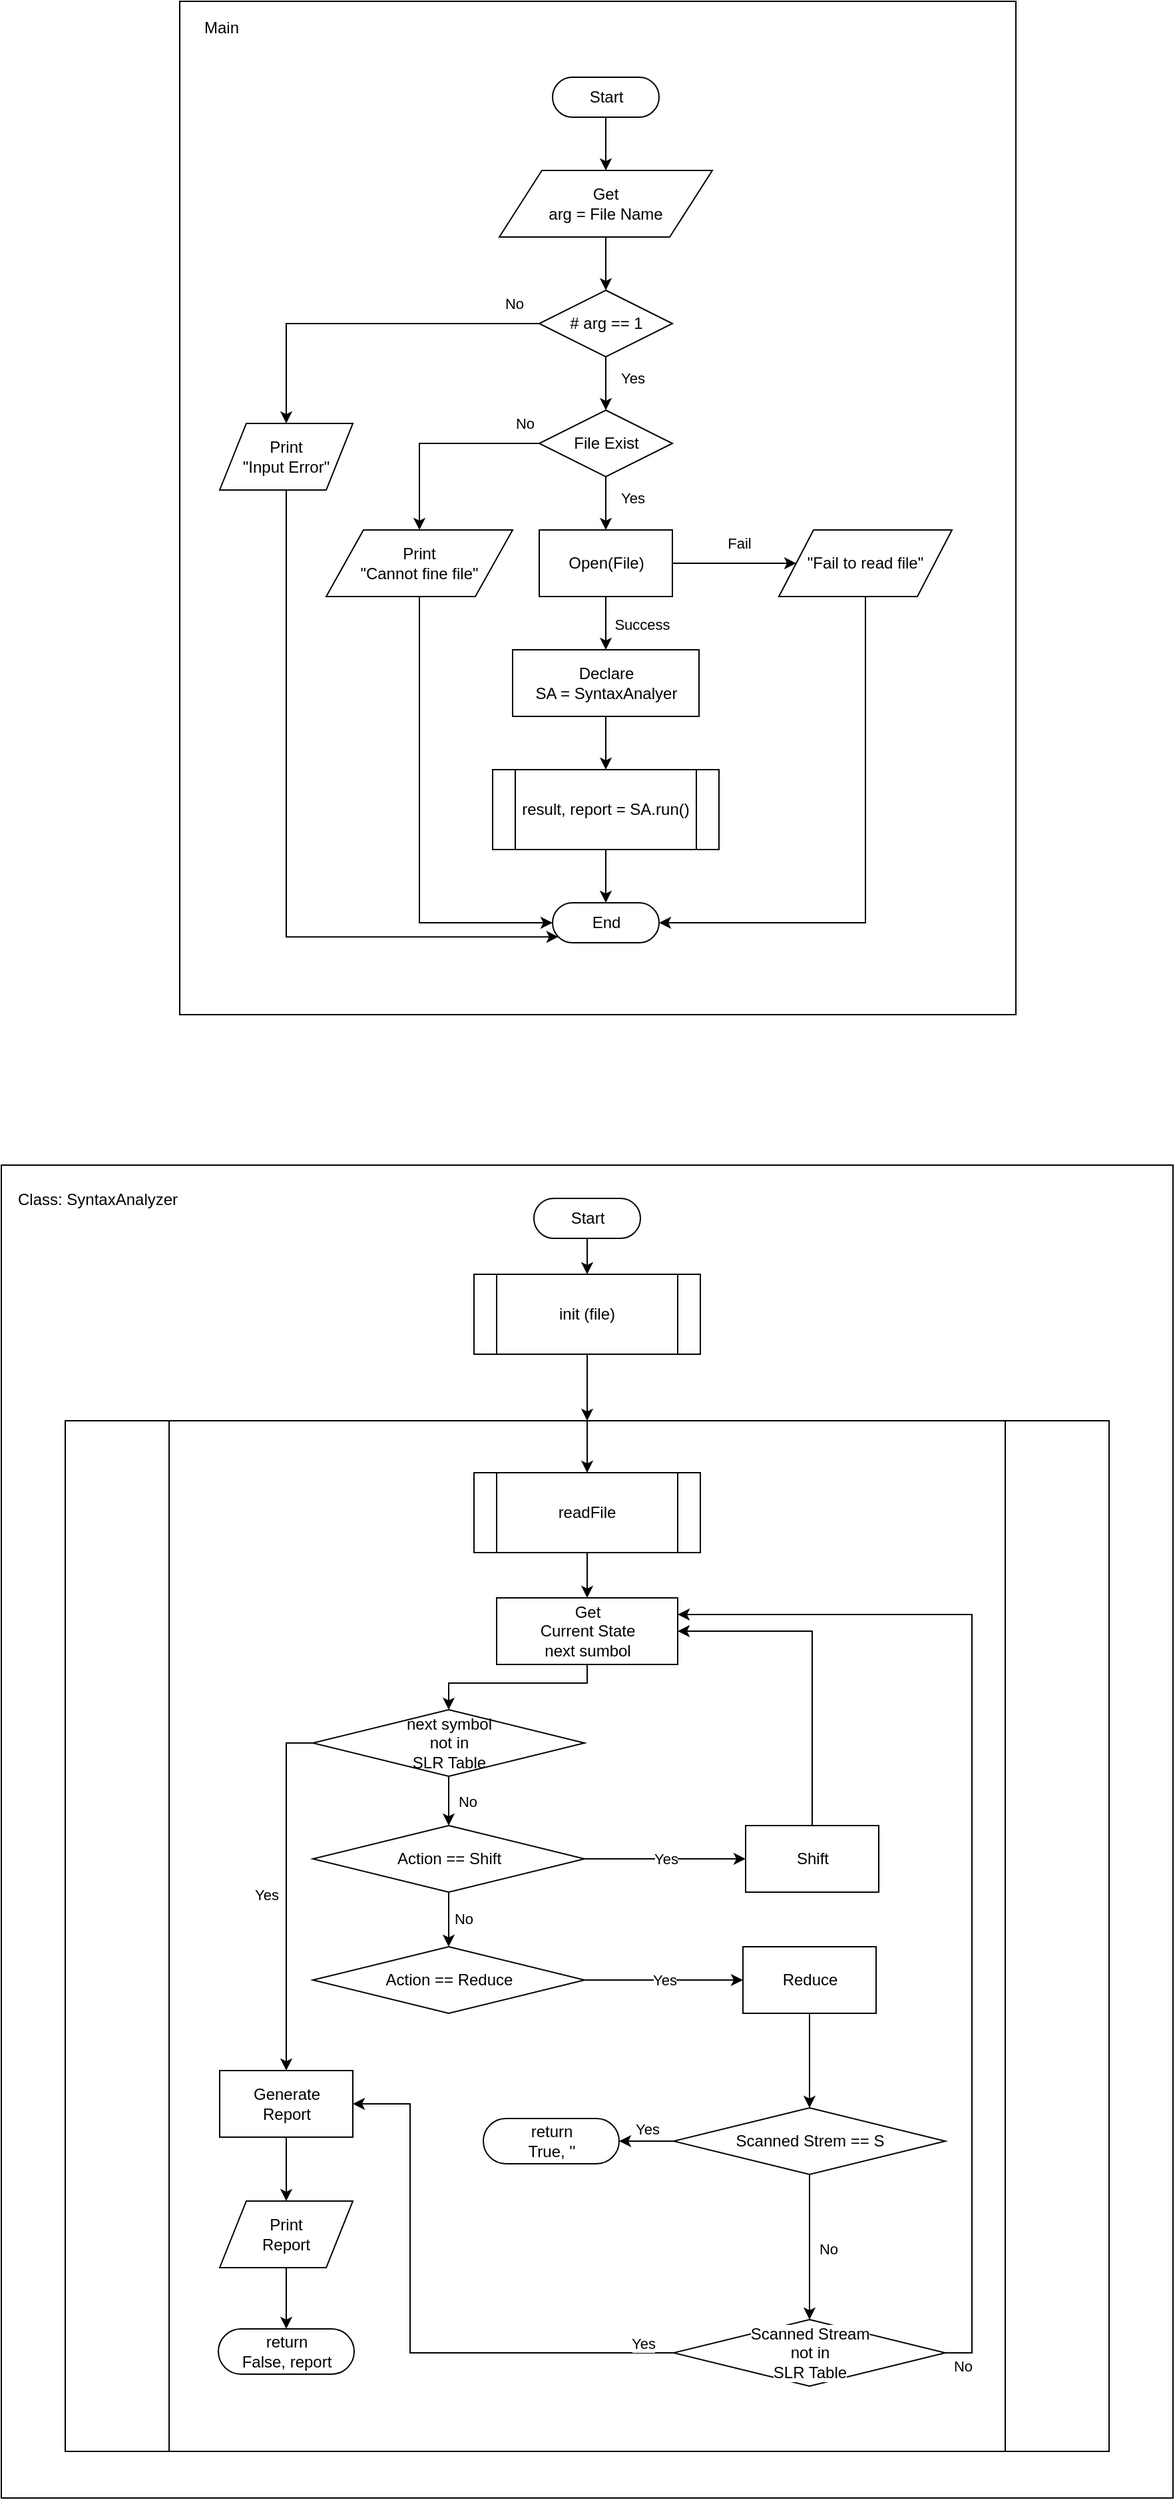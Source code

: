 <mxfile version="13.3.5" type="device"><diagram id="C5RBs43oDa-KdzZeNtuy" name="Page-1"><mxGraphModel dx="2777" dy="1245" grid="0" gridSize="10" guides="1" tooltips="1" connect="1" arrows="1" fold="1" page="0" pageScale="1" pageWidth="827" pageHeight="1169" math="0" shadow="0"><root><mxCell id="WIyWlLk6GJQsqaUBKTNV-0"/><mxCell id="WIyWlLk6GJQsqaUBKTNV-1" parent="WIyWlLk6GJQsqaUBKTNV-0"/><mxCell id="gfyrkZqWrEhR2Xw3BQQO-45" value="" style="html=1;dashed=0;whitespace=wrap;" vertex="1" parent="WIyWlLk6GJQsqaUBKTNV-1"><mxGeometry x="-114" y="957" width="880" height="1001" as="geometry"/></mxCell><mxCell id="gfyrkZqWrEhR2Xw3BQQO-48" value="" style="shape=process;whiteSpace=wrap;html=1;backgroundOutline=1;" vertex="1" parent="WIyWlLk6GJQsqaUBKTNV-1"><mxGeometry x="-66" y="1149" width="784" height="774" as="geometry"/></mxCell><mxCell id="gfyrkZqWrEhR2Xw3BQQO-42" value="" style="html=1;dashed=0;whitespace=wrap;" vertex="1" parent="WIyWlLk6GJQsqaUBKTNV-1"><mxGeometry x="20" y="83" width="628" height="761" as="geometry"/></mxCell><mxCell id="gfyrkZqWrEhR2Xw3BQQO-11" value="Yes" style="edgeStyle=orthogonalEdgeStyle;rounded=0;orthogonalLoop=1;jettySize=auto;html=1;exitX=0.5;exitY=1;exitDx=0;exitDy=0;entryX=0.5;entryY=0;entryDx=0;entryDy=0;" edge="1" parent="WIyWlLk6GJQsqaUBKTNV-1" source="gfyrkZqWrEhR2Xw3BQQO-18" target="gfyrkZqWrEhR2Xw3BQQO-31"><mxGeometry x="-0.2" y="20" relative="1" as="geometry"><mxPoint x="740" y="480" as="sourcePoint"/><mxPoint x="250" y="370" as="targetPoint"/><mxPoint as="offset"/></mxGeometry></mxCell><mxCell id="gfyrkZqWrEhR2Xw3BQQO-40" style="edgeStyle=orthogonalEdgeStyle;rounded=0;orthogonalLoop=1;jettySize=auto;html=1;exitX=0.5;exitY=1;exitDx=0;exitDy=0;entryX=0.5;entryY=0;entryDx=0;entryDy=0;" edge="1" parent="WIyWlLk6GJQsqaUBKTNV-1" source="gfyrkZqWrEhR2Xw3BQQO-13" target="gfyrkZqWrEhR2Xw3BQQO-39"><mxGeometry relative="1" as="geometry"/></mxCell><mxCell id="gfyrkZqWrEhR2Xw3BQQO-13" value="Declare&lt;br&gt;SA = SyntaxAnalyer" style="html=1;dashed=0;whitespace=wrap;" vertex="1" parent="WIyWlLk6GJQsqaUBKTNV-1"><mxGeometry x="270" y="570" width="140" height="50" as="geometry"/></mxCell><mxCell id="gfyrkZqWrEhR2Xw3BQQO-20" style="edgeStyle=orthogonalEdgeStyle;rounded=0;orthogonalLoop=1;jettySize=auto;html=1;exitX=0.5;exitY=1;exitDx=0;exitDy=0;entryX=0.5;entryY=0;entryDx=0;entryDy=0;" edge="1" parent="WIyWlLk6GJQsqaUBKTNV-1" source="gfyrkZqWrEhR2Xw3BQQO-14" target="gfyrkZqWrEhR2Xw3BQQO-17"><mxGeometry relative="1" as="geometry"/></mxCell><mxCell id="gfyrkZqWrEhR2Xw3BQQO-14" value="Get&lt;br&gt;arg = File Name" style="shape=parallelogram;perimeter=parallelogramPerimeter;whiteSpace=wrap;html=1;dashed=0;" vertex="1" parent="WIyWlLk6GJQsqaUBKTNV-1"><mxGeometry x="260" y="210" width="160" height="50" as="geometry"/></mxCell><mxCell id="gfyrkZqWrEhR2Xw3BQQO-16" style="edgeStyle=orthogonalEdgeStyle;rounded=0;orthogonalLoop=1;jettySize=auto;html=1;exitX=0.5;exitY=0.5;exitDx=0;exitDy=15;exitPerimeter=0;entryX=0.5;entryY=0;entryDx=0;entryDy=0;" edge="1" parent="WIyWlLk6GJQsqaUBKTNV-1" source="gfyrkZqWrEhR2Xw3BQQO-15" target="gfyrkZqWrEhR2Xw3BQQO-14"><mxGeometry relative="1" as="geometry"/></mxCell><mxCell id="gfyrkZqWrEhR2Xw3BQQO-15" value="Start" style="html=1;dashed=0;whitespace=wrap;shape=mxgraph.dfd.start" vertex="1" parent="WIyWlLk6GJQsqaUBKTNV-1"><mxGeometry x="300" y="140" width="80" height="30" as="geometry"/></mxCell><mxCell id="gfyrkZqWrEhR2Xw3BQQO-21" value="Yes" style="edgeStyle=orthogonalEdgeStyle;rounded=0;orthogonalLoop=1;jettySize=auto;html=1;exitX=0.5;exitY=1;exitDx=0;exitDy=0;entryX=0.5;entryY=0;entryDx=0;entryDy=0;" edge="1" parent="WIyWlLk6GJQsqaUBKTNV-1" source="gfyrkZqWrEhR2Xw3BQQO-17" target="gfyrkZqWrEhR2Xw3BQQO-18"><mxGeometry x="-0.2" y="20" relative="1" as="geometry"><mxPoint as="offset"/></mxGeometry></mxCell><mxCell id="gfyrkZqWrEhR2Xw3BQQO-24" value="No" style="edgeStyle=orthogonalEdgeStyle;rounded=0;orthogonalLoop=1;jettySize=auto;html=1;exitX=0;exitY=0.5;exitDx=0;exitDy=0;" edge="1" parent="WIyWlLk6GJQsqaUBKTNV-1" source="gfyrkZqWrEhR2Xw3BQQO-17" target="gfyrkZqWrEhR2Xw3BQQO-23"><mxGeometry x="-0.855" y="-15" relative="1" as="geometry"><mxPoint as="offset"/></mxGeometry></mxCell><mxCell id="gfyrkZqWrEhR2Xw3BQQO-17" value="# arg == 1" style="shape=rhombus;html=1;dashed=0;whitespace=wrap;perimeter=rhombusPerimeter;" vertex="1" parent="WIyWlLk6GJQsqaUBKTNV-1"><mxGeometry x="290" y="300" width="100" height="50" as="geometry"/></mxCell><mxCell id="gfyrkZqWrEhR2Xw3BQQO-26" value="No" style="edgeStyle=orthogonalEdgeStyle;rounded=0;orthogonalLoop=1;jettySize=auto;html=1;exitX=0;exitY=0.5;exitDx=0;exitDy=0;entryX=0.5;entryY=0;entryDx=0;entryDy=0;" edge="1" parent="WIyWlLk6GJQsqaUBKTNV-1" source="gfyrkZqWrEhR2Xw3BQQO-18" target="gfyrkZqWrEhR2Xw3BQQO-28"><mxGeometry x="-0.871" y="-15" relative="1" as="geometry"><mxPoint x="215" y="490" as="targetPoint"/><mxPoint x="-1" as="offset"/></mxGeometry></mxCell><mxCell id="gfyrkZqWrEhR2Xw3BQQO-18" value="File Exist" style="shape=rhombus;html=1;dashed=0;whitespace=wrap;perimeter=rhombusPerimeter;" vertex="1" parent="WIyWlLk6GJQsqaUBKTNV-1"><mxGeometry x="290" y="390" width="100" height="50" as="geometry"/></mxCell><mxCell id="gfyrkZqWrEhR2Xw3BQQO-22" value="End" style="html=1;dashed=0;whitespace=wrap;shape=mxgraph.dfd.start" vertex="1" parent="WIyWlLk6GJQsqaUBKTNV-1"><mxGeometry x="300" y="760" width="80" height="30" as="geometry"/></mxCell><mxCell id="gfyrkZqWrEhR2Xw3BQQO-35" style="edgeStyle=orthogonalEdgeStyle;rounded=0;orthogonalLoop=1;jettySize=auto;html=1;exitX=0.5;exitY=1;exitDx=0;exitDy=0;entryX=0;entryY=0;entryDx=4.395;entryDy=25.605;entryPerimeter=0;" edge="1" parent="WIyWlLk6GJQsqaUBKTNV-1" source="gfyrkZqWrEhR2Xw3BQQO-23" target="gfyrkZqWrEhR2Xw3BQQO-22"><mxGeometry relative="1" as="geometry"><Array as="points"><mxPoint x="100" y="786"/></Array></mxGeometry></mxCell><mxCell id="gfyrkZqWrEhR2Xw3BQQO-23" value="Print&lt;br&gt;&quot;Input Error&quot;" style="shape=parallelogram;perimeter=parallelogramPerimeter;whiteSpace=wrap;html=1;dashed=0;" vertex="1" parent="WIyWlLk6GJQsqaUBKTNV-1"><mxGeometry x="50" y="400" width="100" height="50" as="geometry"/></mxCell><mxCell id="gfyrkZqWrEhR2Xw3BQQO-33" style="edgeStyle=orthogonalEdgeStyle;rounded=0;orthogonalLoop=1;jettySize=auto;html=1;exitX=0.5;exitY=1;exitDx=0;exitDy=0;entryX=1;entryY=0.5;entryDx=0;entryDy=0;entryPerimeter=0;" edge="1" parent="WIyWlLk6GJQsqaUBKTNV-1" source="gfyrkZqWrEhR2Xw3BQQO-27" target="gfyrkZqWrEhR2Xw3BQQO-22"><mxGeometry relative="1" as="geometry"/></mxCell><mxCell id="gfyrkZqWrEhR2Xw3BQQO-27" value="&quot;Fail to read file&quot;" style="shape=parallelogram;perimeter=parallelogramPerimeter;whiteSpace=wrap;html=1;dashed=0;" vertex="1" parent="WIyWlLk6GJQsqaUBKTNV-1"><mxGeometry x="470" y="480" width="130" height="50" as="geometry"/></mxCell><mxCell id="gfyrkZqWrEhR2Xw3BQQO-34" style="edgeStyle=orthogonalEdgeStyle;rounded=0;orthogonalLoop=1;jettySize=auto;html=1;exitX=0.5;exitY=1;exitDx=0;exitDy=0;entryX=0;entryY=0.5;entryDx=0;entryDy=0;entryPerimeter=0;" edge="1" parent="WIyWlLk6GJQsqaUBKTNV-1" source="gfyrkZqWrEhR2Xw3BQQO-28" target="gfyrkZqWrEhR2Xw3BQQO-22"><mxGeometry relative="1" as="geometry"/></mxCell><mxCell id="gfyrkZqWrEhR2Xw3BQQO-28" value="Print&lt;br&gt;&quot;Cannot fine file&quot;" style="shape=parallelogram;perimeter=parallelogramPerimeter;whiteSpace=wrap;html=1;dashed=0;" vertex="1" parent="WIyWlLk6GJQsqaUBKTNV-1"><mxGeometry x="130" y="480" width="140" height="50" as="geometry"/></mxCell><mxCell id="gfyrkZqWrEhR2Xw3BQQO-32" value="Fail" style="edgeStyle=orthogonalEdgeStyle;rounded=0;orthogonalLoop=1;jettySize=auto;html=1;exitX=1;exitY=0.5;exitDx=0;exitDy=0;" edge="1" parent="WIyWlLk6GJQsqaUBKTNV-1" source="gfyrkZqWrEhR2Xw3BQQO-31" target="gfyrkZqWrEhR2Xw3BQQO-27"><mxGeometry x="0.075" y="15" relative="1" as="geometry"><mxPoint as="offset"/></mxGeometry></mxCell><mxCell id="gfyrkZqWrEhR2Xw3BQQO-36" value="Success" style="edgeStyle=orthogonalEdgeStyle;rounded=0;orthogonalLoop=1;jettySize=auto;html=1;exitX=0.5;exitY=1;exitDx=0;exitDy=0;entryX=0.5;entryY=0;entryDx=0;entryDy=0;" edge="1" parent="WIyWlLk6GJQsqaUBKTNV-1" source="gfyrkZqWrEhR2Xw3BQQO-31" target="gfyrkZqWrEhR2Xw3BQQO-13"><mxGeometry x="0.05" y="27" relative="1" as="geometry"><mxPoint as="offset"/></mxGeometry></mxCell><mxCell id="gfyrkZqWrEhR2Xw3BQQO-31" value="Open(File)" style="html=1;dashed=0;whitespace=wrap;" vertex="1" parent="WIyWlLk6GJQsqaUBKTNV-1"><mxGeometry x="290" y="480" width="100" height="50" as="geometry"/></mxCell><mxCell id="gfyrkZqWrEhR2Xw3BQQO-41" style="edgeStyle=orthogonalEdgeStyle;rounded=0;orthogonalLoop=1;jettySize=auto;html=1;exitX=0.5;exitY=1;exitDx=0;exitDy=0;entryX=0.5;entryY=0.5;entryDx=0;entryDy=-15;entryPerimeter=0;" edge="1" parent="WIyWlLk6GJQsqaUBKTNV-1" source="gfyrkZqWrEhR2Xw3BQQO-39" target="gfyrkZqWrEhR2Xw3BQQO-22"><mxGeometry relative="1" as="geometry"/></mxCell><mxCell id="gfyrkZqWrEhR2Xw3BQQO-39" value="result, report = SA.run()" style="shape=process;whiteSpace=wrap;html=1;backgroundOutline=1;" vertex="1" parent="WIyWlLk6GJQsqaUBKTNV-1"><mxGeometry x="255" y="660" width="170" height="60" as="geometry"/></mxCell><mxCell id="gfyrkZqWrEhR2Xw3BQQO-43" value="Main" style="text;html=1;align=center;verticalAlign=middle;resizable=0;points=[];autosize=1;" vertex="1" parent="WIyWlLk6GJQsqaUBKTNV-1"><mxGeometry x="33" y="94" width="36" height="18" as="geometry"/></mxCell><mxCell id="gfyrkZqWrEhR2Xw3BQQO-49" style="edgeStyle=orthogonalEdgeStyle;rounded=0;orthogonalLoop=1;jettySize=auto;html=1;exitX=0.5;exitY=0.5;exitDx=0;exitDy=15;exitPerimeter=0;entryX=0.5;entryY=0;entryDx=0;entryDy=0;" edge="1" parent="WIyWlLk6GJQsqaUBKTNV-1" source="gfyrkZqWrEhR2Xw3BQQO-46" target="gfyrkZqWrEhR2Xw3BQQO-47"><mxGeometry relative="1" as="geometry"/></mxCell><mxCell id="gfyrkZqWrEhR2Xw3BQQO-46" value="Start" style="html=1;dashed=0;whitespace=wrap;shape=mxgraph.dfd.start" vertex="1" parent="WIyWlLk6GJQsqaUBKTNV-1"><mxGeometry x="286" y="982" width="80" height="30" as="geometry"/></mxCell><mxCell id="gfyrkZqWrEhR2Xw3BQQO-50" style="edgeStyle=orthogonalEdgeStyle;rounded=0;orthogonalLoop=1;jettySize=auto;html=1;exitX=0.5;exitY=1;exitDx=0;exitDy=0;entryX=0.5;entryY=0;entryDx=0;entryDy=0;" edge="1" parent="WIyWlLk6GJQsqaUBKTNV-1" source="gfyrkZqWrEhR2Xw3BQQO-47" target="gfyrkZqWrEhR2Xw3BQQO-48"><mxGeometry relative="1" as="geometry"/></mxCell><mxCell id="gfyrkZqWrEhR2Xw3BQQO-47" value="init (file)" style="shape=process;whiteSpace=wrap;html=1;backgroundOutline=1;" vertex="1" parent="WIyWlLk6GJQsqaUBKTNV-1"><mxGeometry x="241" y="1039" width="170" height="60" as="geometry"/></mxCell><mxCell id="gfyrkZqWrEhR2Xw3BQQO-52" style="edgeStyle=orthogonalEdgeStyle;rounded=0;orthogonalLoop=1;jettySize=auto;html=1;exitX=0.5;exitY=0;exitDx=0;exitDy=0;entryX=0.5;entryY=0;entryDx=0;entryDy=0;" edge="1" parent="WIyWlLk6GJQsqaUBKTNV-1" source="gfyrkZqWrEhR2Xw3BQQO-48" target="gfyrkZqWrEhR2Xw3BQQO-51"><mxGeometry relative="1" as="geometry"/></mxCell><mxCell id="gfyrkZqWrEhR2Xw3BQQO-54" style="edgeStyle=orthogonalEdgeStyle;rounded=0;orthogonalLoop=1;jettySize=auto;html=1;exitX=0.5;exitY=1;exitDx=0;exitDy=0;entryX=0.5;entryY=0;entryDx=0;entryDy=0;" edge="1" parent="WIyWlLk6GJQsqaUBKTNV-1" source="gfyrkZqWrEhR2Xw3BQQO-51" target="gfyrkZqWrEhR2Xw3BQQO-53"><mxGeometry relative="1" as="geometry"/></mxCell><mxCell id="gfyrkZqWrEhR2Xw3BQQO-51" value="readFile" style="shape=process;whiteSpace=wrap;html=1;backgroundOutline=1;" vertex="1" parent="WIyWlLk6GJQsqaUBKTNV-1"><mxGeometry x="241" y="1188" width="170" height="60" as="geometry"/></mxCell><mxCell id="gfyrkZqWrEhR2Xw3BQQO-56" style="edgeStyle=orthogonalEdgeStyle;rounded=0;orthogonalLoop=1;jettySize=auto;html=1;exitX=0.5;exitY=1;exitDx=0;exitDy=0;entryX=0.5;entryY=0;entryDx=0;entryDy=0;" edge="1" parent="WIyWlLk6GJQsqaUBKTNV-1" source="gfyrkZqWrEhR2Xw3BQQO-53" target="gfyrkZqWrEhR2Xw3BQQO-55"><mxGeometry relative="1" as="geometry"><Array as="points"><mxPoint x="326" y="1346"/><mxPoint x="222" y="1346"/></Array></mxGeometry></mxCell><mxCell id="gfyrkZqWrEhR2Xw3BQQO-53" value="Get&lt;br&gt;Current State&lt;br&gt;next sumbol" style="html=1;dashed=0;whitespace=wrap;" vertex="1" parent="WIyWlLk6GJQsqaUBKTNV-1"><mxGeometry x="258" y="1282" width="136" height="50" as="geometry"/></mxCell><mxCell id="gfyrkZqWrEhR2Xw3BQQO-60" value="No" style="edgeStyle=orthogonalEdgeStyle;rounded=0;orthogonalLoop=1;jettySize=auto;html=1;exitX=0.5;exitY=1;exitDx=0;exitDy=0;entryX=0.5;entryY=0;entryDx=0;entryDy=0;" edge="1" parent="WIyWlLk6GJQsqaUBKTNV-1" source="gfyrkZqWrEhR2Xw3BQQO-55" target="gfyrkZqWrEhR2Xw3BQQO-58"><mxGeometry x="0.027" y="14" relative="1" as="geometry"><mxPoint as="offset"/></mxGeometry></mxCell><mxCell id="gfyrkZqWrEhR2Xw3BQQO-67" value="Yes" style="edgeStyle=orthogonalEdgeStyle;rounded=0;orthogonalLoop=1;jettySize=auto;html=1;exitX=0;exitY=0.5;exitDx=0;exitDy=0;" edge="1" parent="WIyWlLk6GJQsqaUBKTNV-1" source="gfyrkZqWrEhR2Xw3BQQO-55" target="gfyrkZqWrEhR2Xw3BQQO-63"><mxGeometry x="0.002" y="-15" relative="1" as="geometry"><mxPoint as="offset"/></mxGeometry></mxCell><mxCell id="gfyrkZqWrEhR2Xw3BQQO-55" value="next symbol &lt;br&gt;not in&lt;br&gt;SLR Table" style="shape=rhombus;html=1;dashed=0;whitespace=wrap;perimeter=rhombusPerimeter;" vertex="1" parent="WIyWlLk6GJQsqaUBKTNV-1"><mxGeometry x="120" y="1366" width="204" height="50" as="geometry"/></mxCell><mxCell id="gfyrkZqWrEhR2Xw3BQQO-57" value="return&lt;br&gt;False, report" style="html=1;dashed=0;whitespace=wrap;shape=mxgraph.dfd.start" vertex="1" parent="WIyWlLk6GJQsqaUBKTNV-1"><mxGeometry x="49" y="1831" width="102" height="34" as="geometry"/></mxCell><mxCell id="gfyrkZqWrEhR2Xw3BQQO-68" value="No" style="edgeStyle=orthogonalEdgeStyle;rounded=0;orthogonalLoop=1;jettySize=auto;html=1;exitX=0.5;exitY=1;exitDx=0;exitDy=0;entryX=0.5;entryY=0;entryDx=0;entryDy=0;" edge="1" parent="WIyWlLk6GJQsqaUBKTNV-1" source="gfyrkZqWrEhR2Xw3BQQO-58" target="gfyrkZqWrEhR2Xw3BQQO-59"><mxGeometry x="-0.024" y="11" relative="1" as="geometry"><mxPoint as="offset"/></mxGeometry></mxCell><mxCell id="gfyrkZqWrEhR2Xw3BQQO-70" value="Yes" style="edgeStyle=orthogonalEdgeStyle;rounded=0;orthogonalLoop=1;jettySize=auto;html=1;exitX=1;exitY=0.5;exitDx=0;exitDy=0;entryX=0;entryY=0.5;entryDx=0;entryDy=0;" edge="1" parent="WIyWlLk6GJQsqaUBKTNV-1" source="gfyrkZqWrEhR2Xw3BQQO-58" target="gfyrkZqWrEhR2Xw3BQQO-69"><mxGeometry relative="1" as="geometry"/></mxCell><mxCell id="gfyrkZqWrEhR2Xw3BQQO-58" value="Action == Shift" style="shape=rhombus;html=1;dashed=0;whitespace=wrap;perimeter=rhombusPerimeter;" vertex="1" parent="WIyWlLk6GJQsqaUBKTNV-1"><mxGeometry x="120" y="1453" width="204" height="50" as="geometry"/></mxCell><mxCell id="gfyrkZqWrEhR2Xw3BQQO-73" value="Yes" style="edgeStyle=orthogonalEdgeStyle;rounded=0;orthogonalLoop=1;jettySize=auto;html=1;exitX=1;exitY=0.5;exitDx=0;exitDy=0;entryX=0;entryY=0.5;entryDx=0;entryDy=0;" edge="1" parent="WIyWlLk6GJQsqaUBKTNV-1" source="gfyrkZqWrEhR2Xw3BQQO-59" target="gfyrkZqWrEhR2Xw3BQQO-72"><mxGeometry relative="1" as="geometry"/></mxCell><mxCell id="gfyrkZqWrEhR2Xw3BQQO-59" value="Action == Reduce" style="shape=rhombus;html=1;dashed=0;whitespace=wrap;perimeter=rhombusPerimeter;" vertex="1" parent="WIyWlLk6GJQsqaUBKTNV-1"><mxGeometry x="120" y="1544" width="204" height="50" as="geometry"/></mxCell><mxCell id="gfyrkZqWrEhR2Xw3BQQO-65" style="edgeStyle=orthogonalEdgeStyle;rounded=0;orthogonalLoop=1;jettySize=auto;html=1;exitX=0.5;exitY=1;exitDx=0;exitDy=0;" edge="1" parent="WIyWlLk6GJQsqaUBKTNV-1" source="gfyrkZqWrEhR2Xw3BQQO-63" target="gfyrkZqWrEhR2Xw3BQQO-64"><mxGeometry relative="1" as="geometry"/></mxCell><mxCell id="gfyrkZqWrEhR2Xw3BQQO-63" value="Generate&lt;br&gt;Report" style="html=1;dashed=0;whitespace=wrap;" vertex="1" parent="WIyWlLk6GJQsqaUBKTNV-1"><mxGeometry x="50" y="1637" width="100" height="50" as="geometry"/></mxCell><mxCell id="gfyrkZqWrEhR2Xw3BQQO-66" style="edgeStyle=orthogonalEdgeStyle;rounded=0;orthogonalLoop=1;jettySize=auto;html=1;exitX=0.5;exitY=1;exitDx=0;exitDy=0;entryX=0.5;entryY=0.5;entryDx=0;entryDy=-17;entryPerimeter=0;" edge="1" parent="WIyWlLk6GJQsqaUBKTNV-1" source="gfyrkZqWrEhR2Xw3BQQO-64" target="gfyrkZqWrEhR2Xw3BQQO-57"><mxGeometry relative="1" as="geometry"/></mxCell><mxCell id="gfyrkZqWrEhR2Xw3BQQO-64" value="Print&lt;br&gt;Report" style="shape=parallelogram;perimeter=parallelogramPerimeter;whiteSpace=wrap;html=1;dashed=0;" vertex="1" parent="WIyWlLk6GJQsqaUBKTNV-1"><mxGeometry x="50" y="1735" width="100" height="50" as="geometry"/></mxCell><mxCell id="gfyrkZqWrEhR2Xw3BQQO-71" style="edgeStyle=orthogonalEdgeStyle;rounded=0;orthogonalLoop=1;jettySize=auto;html=1;exitX=0.5;exitY=0;exitDx=0;exitDy=0;entryX=1;entryY=0.5;entryDx=0;entryDy=0;" edge="1" parent="WIyWlLk6GJQsqaUBKTNV-1" source="gfyrkZqWrEhR2Xw3BQQO-69" target="gfyrkZqWrEhR2Xw3BQQO-53"><mxGeometry relative="1" as="geometry"/></mxCell><mxCell id="gfyrkZqWrEhR2Xw3BQQO-69" value="Shift" style="html=1;dashed=0;whitespace=wrap;" vertex="1" parent="WIyWlLk6GJQsqaUBKTNV-1"><mxGeometry x="445" y="1453" width="100" height="50" as="geometry"/></mxCell><mxCell id="gfyrkZqWrEhR2Xw3BQQO-83" style="edgeStyle=orthogonalEdgeStyle;rounded=0;orthogonalLoop=1;jettySize=auto;html=1;exitX=0.5;exitY=1;exitDx=0;exitDy=0;entryX=0.5;entryY=0;entryDx=0;entryDy=0;" edge="1" parent="WIyWlLk6GJQsqaUBKTNV-1" source="gfyrkZqWrEhR2Xw3BQQO-72" target="gfyrkZqWrEhR2Xw3BQQO-76"><mxGeometry relative="1" as="geometry"/></mxCell><mxCell id="gfyrkZqWrEhR2Xw3BQQO-72" value="Reduce" style="html=1;dashed=0;whitespace=wrap;" vertex="1" parent="WIyWlLk6GJQsqaUBKTNV-1"><mxGeometry x="443" y="1544" width="100" height="50" as="geometry"/></mxCell><mxCell id="gfyrkZqWrEhR2Xw3BQQO-86" value="No" style="edgeStyle=orthogonalEdgeStyle;rounded=0;orthogonalLoop=1;jettySize=auto;html=1;exitX=1;exitY=0.5;exitDx=0;exitDy=0;entryX=1;entryY=0.25;entryDx=0;entryDy=0;" edge="1" parent="WIyWlLk6GJQsqaUBKTNV-1" source="gfyrkZqWrEhR2Xw3BQQO-75" target="gfyrkZqWrEhR2Xw3BQQO-53"><mxGeometry x="-0.969" y="-10" relative="1" as="geometry"><mxPoint as="offset"/></mxGeometry></mxCell><mxCell id="gfyrkZqWrEhR2Xw3BQQO-75" value="&lt;meta charset=&quot;utf-8&quot;&gt;&lt;span style=&quot;color: rgb(0, 0, 0); font-family: helvetica; font-size: 12px; font-style: normal; font-weight: 400; letter-spacing: normal; text-align: center; text-indent: 0px; text-transform: none; word-spacing: 0px; background-color: rgb(255, 255, 255); display: inline; float: none;&quot;&gt;Scanned Stream&lt;/span&gt;&lt;br style=&quot;color: rgb(0, 0, 0); font-family: helvetica; font-size: 12px; font-style: normal; font-weight: 400; letter-spacing: normal; text-align: center; text-indent: 0px; text-transform: none; word-spacing: 0px; background-color: rgb(255, 255, 255);&quot;&gt;&lt;span style=&quot;color: rgb(0, 0, 0); font-family: helvetica; font-size: 12px; font-style: normal; font-weight: 400; letter-spacing: normal; text-align: center; text-indent: 0px; text-transform: none; word-spacing: 0px; background-color: rgb(255, 255, 255); display: inline; float: none;&quot;&gt;not in&lt;/span&gt;&lt;br style=&quot;color: rgb(0, 0, 0); font-family: helvetica; font-size: 12px; font-style: normal; font-weight: 400; letter-spacing: normal; text-align: center; text-indent: 0px; text-transform: none; word-spacing: 0px; background-color: rgb(255, 255, 255);&quot;&gt;&lt;span style=&quot;color: rgb(0, 0, 0); font-family: helvetica; font-size: 12px; font-style: normal; font-weight: 400; letter-spacing: normal; text-align: center; text-indent: 0px; text-transform: none; word-spacing: 0px; background-color: rgb(255, 255, 255); display: inline; float: none;&quot;&gt;SLR Table&lt;/span&gt;" style="shape=rhombus;html=1;dashed=0;whitespace=wrap;perimeter=rhombusPerimeter;" vertex="1" parent="WIyWlLk6GJQsqaUBKTNV-1"><mxGeometry x="391" y="1824" width="204" height="50" as="geometry"/></mxCell><mxCell id="gfyrkZqWrEhR2Xw3BQQO-87" value="No" style="edgeStyle=orthogonalEdgeStyle;rounded=0;orthogonalLoop=1;jettySize=auto;html=1;exitX=0.5;exitY=1;exitDx=0;exitDy=0;entryX=0.5;entryY=0;entryDx=0;entryDy=0;" edge="1" parent="WIyWlLk6GJQsqaUBKTNV-1" source="gfyrkZqWrEhR2Xw3BQQO-76" target="gfyrkZqWrEhR2Xw3BQQO-75"><mxGeometry x="0.018" y="14" relative="1" as="geometry"><mxPoint as="offset"/></mxGeometry></mxCell><mxCell id="gfyrkZqWrEhR2Xw3BQQO-91" value="Yes" style="edgeStyle=orthogonalEdgeStyle;rounded=0;orthogonalLoop=1;jettySize=auto;html=1;exitX=0;exitY=0.5;exitDx=0;exitDy=0;entryX=1;entryY=0.5;entryDx=0;entryDy=0;entryPerimeter=0;" edge="1" parent="WIyWlLk6GJQsqaUBKTNV-1" source="gfyrkZqWrEhR2Xw3BQQO-76" target="gfyrkZqWrEhR2Xw3BQQO-89"><mxGeometry x="-0.024" y="-9" relative="1" as="geometry"><mxPoint as="offset"/></mxGeometry></mxCell><mxCell id="gfyrkZqWrEhR2Xw3BQQO-76" value="Scanned Strem == S" style="shape=rhombus;html=1;dashed=0;whitespace=wrap;perimeter=rhombusPerimeter;" vertex="1" parent="WIyWlLk6GJQsqaUBKTNV-1"><mxGeometry x="391" y="1665" width="204" height="50" as="geometry"/></mxCell><mxCell id="gfyrkZqWrEhR2Xw3BQQO-81" value="Class: SyntaxAnalyzer" style="text;html=1;align=center;verticalAlign=middle;resizable=0;points=[];autosize=1;" vertex="1" parent="WIyWlLk6GJQsqaUBKTNV-1"><mxGeometry x="-107" y="974" width="130" height="18" as="geometry"/></mxCell><mxCell id="gfyrkZqWrEhR2Xw3BQQO-88" value="Yes" style="edgeStyle=orthogonalEdgeStyle;rounded=0;orthogonalLoop=1;jettySize=auto;html=1;exitX=0;exitY=0.5;exitDx=0;exitDy=0;entryX=1;entryY=0.5;entryDx=0;entryDy=0;" edge="1" parent="WIyWlLk6GJQsqaUBKTNV-1" source="gfyrkZqWrEhR2Xw3BQQO-75"><mxGeometry x="-0.892" y="-7" relative="1" as="geometry"><mxPoint x="391" y="1662" as="sourcePoint"/><mxPoint x="150" y="1662" as="targetPoint"/><mxPoint as="offset"/><Array as="points"><mxPoint x="193" y="1849"/><mxPoint x="193" y="1662"/></Array></mxGeometry></mxCell><mxCell id="gfyrkZqWrEhR2Xw3BQQO-89" value="return&lt;br&gt;True, ''" style="html=1;dashed=0;whitespace=wrap;shape=mxgraph.dfd.start" vertex="1" parent="WIyWlLk6GJQsqaUBKTNV-1"><mxGeometry x="248" y="1673" width="102" height="34" as="geometry"/></mxCell></root></mxGraphModel></diagram></mxfile>